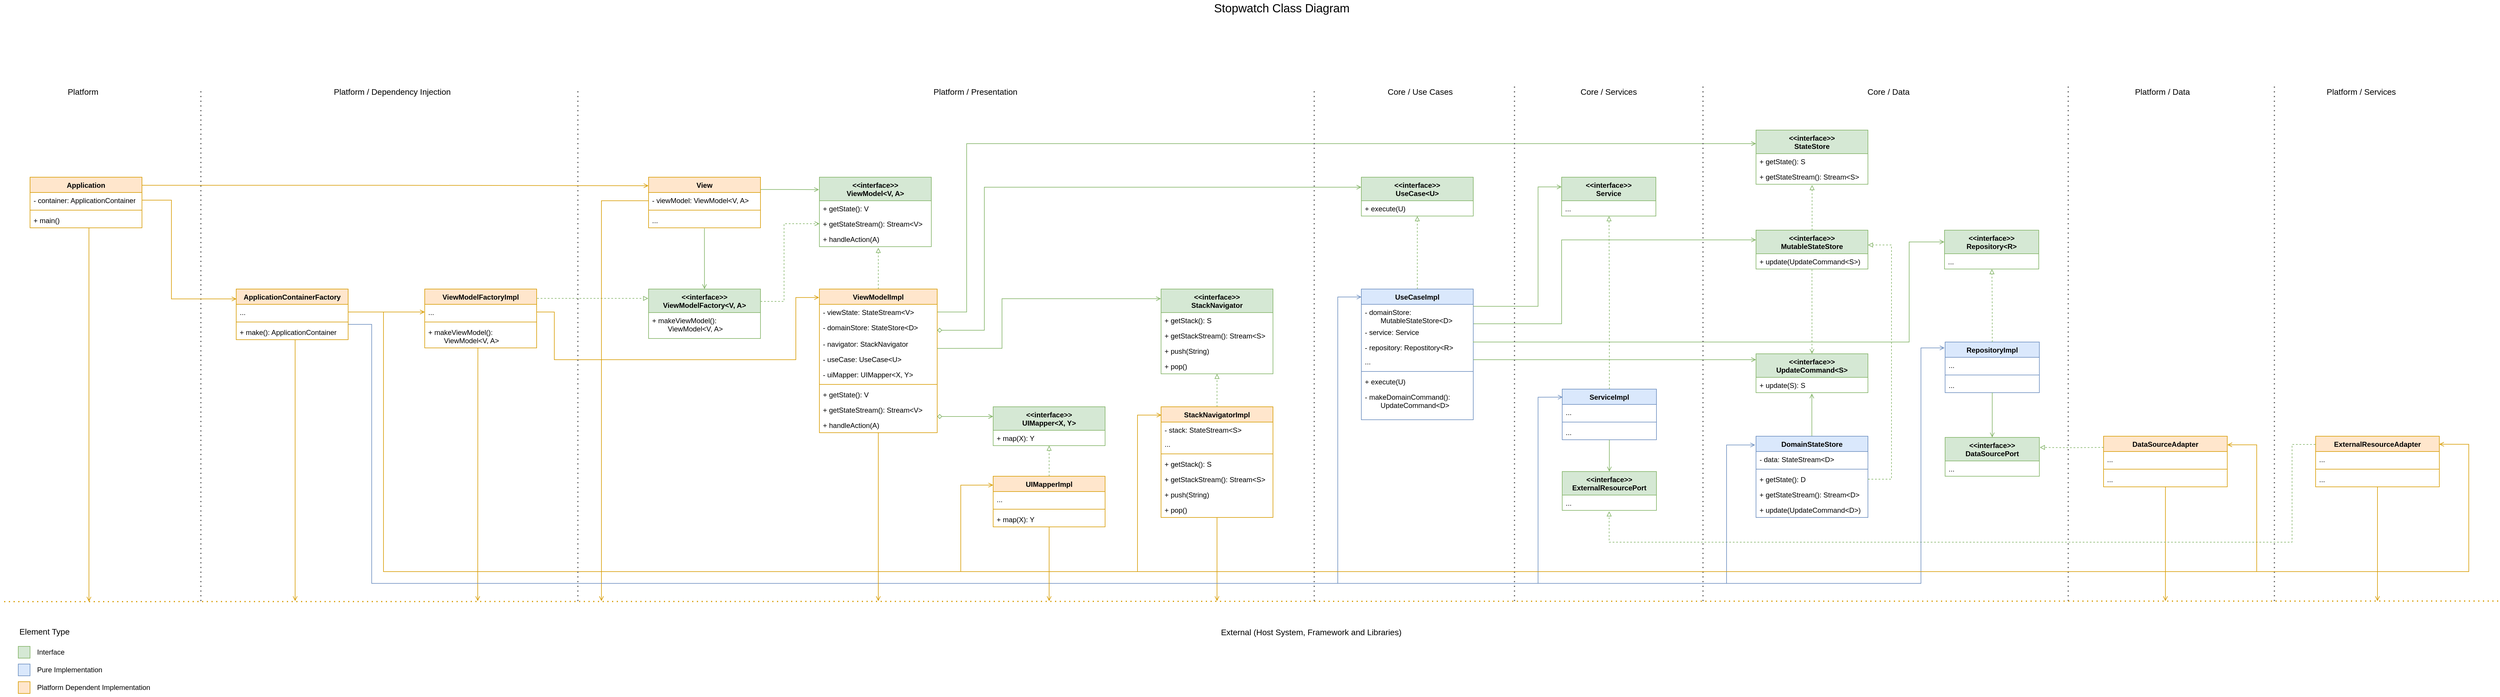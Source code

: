 <mxfile>
    <diagram name="Page-1" id="Z0Z9ZaM-AJmBViPzEow9">
        <mxGraphModel dx="2078" dy="1018" grid="1" gridSize="10" guides="1" tooltips="1" connect="1" arrows="1" fold="1" page="0" pageScale="1" pageWidth="1169" pageHeight="827" math="0" shadow="0">
            <root>
                <mxCell id="0"/>
                <mxCell id="1" parent="0"/>
                <mxCell id="51" style="edgeStyle=orthogonalEdgeStyle;rounded=0;html=1;startArrow=none;startFill=0;endArrow=open;endFill=0;entryX=0.499;entryY=1.058;entryDx=0;entryDy=0;entryPerimeter=0;fillColor=#d5e8d4;strokeColor=#82b366;" parent="1" source="02XY2JCdMLhreh1r9P0p-1" target="02XY2JCdMLhreh1r9P0p-8" edge="1">
                    <mxGeometry relative="1" as="geometry">
                        <mxPoint x="2115" y="630" as="targetPoint"/>
                        <Array as="points">
                            <mxPoint x="2115" y="670"/>
                        </Array>
                    </mxGeometry>
                </mxCell>
                <mxCell id="02XY2JCdMLhreh1r9P0p-1" value="DomainStateStore" style="swimlane;fontStyle=1;align=center;verticalAlign=top;childLayout=stackLayout;horizontal=1;startSize=26;horizontalStack=0;resizeParent=1;resizeParentMax=0;resizeLast=0;collapsible=1;marginBottom=0;whiteSpace=wrap;html=1;fillColor=#dae8fc;strokeColor=#6c8ebf;" parent="1" vertex="1">
                    <mxGeometry x="2020" y="720" width="190" height="138" as="geometry">
                        <mxRectangle x="770" y="210" width="90" height="30" as="alternateBounds"/>
                    </mxGeometry>
                </mxCell>
                <mxCell id="02XY2JCdMLhreh1r9P0p-2" value="- data: StateStream&amp;lt;D&amp;gt;" style="text;strokeColor=none;fillColor=none;align=left;verticalAlign=top;spacingLeft=4;spacingRight=4;overflow=hidden;rotatable=0;points=[[0,0.5],[1,0.5]];portConstraint=eastwest;whiteSpace=wrap;html=1;" parent="02XY2JCdMLhreh1r9P0p-1" vertex="1">
                    <mxGeometry y="26" width="190" height="26" as="geometry"/>
                </mxCell>
                <mxCell id="02XY2JCdMLhreh1r9P0p-3" value="" style="line;strokeWidth=1;fillColor=none;align=left;verticalAlign=middle;spacingTop=-1;spacingLeft=3;spacingRight=3;rotatable=0;labelPosition=right;points=[];portConstraint=eastwest;strokeColor=inherit;" parent="02XY2JCdMLhreh1r9P0p-1" vertex="1">
                    <mxGeometry y="52" width="190" height="8" as="geometry"/>
                </mxCell>
                <mxCell id="lV4OFVbkJ7nxnQ59gAoD-3" value="+ getState(): D" style="text;strokeColor=none;fillColor=none;align=left;verticalAlign=top;spacingLeft=4;spacingRight=4;overflow=hidden;rotatable=0;points=[[0,0.5],[1,0.5]];portConstraint=eastwest;whiteSpace=wrap;html=1;" parent="02XY2JCdMLhreh1r9P0p-1" vertex="1">
                    <mxGeometry y="60" width="190" height="26" as="geometry"/>
                </mxCell>
                <mxCell id="lV4OFVbkJ7nxnQ59gAoD-54" value="+ getStateStream(): Stream&amp;lt;D&amp;gt;" style="text;strokeColor=none;fillColor=none;align=left;verticalAlign=top;spacingLeft=4;spacingRight=4;overflow=hidden;rotatable=0;points=[[0,0.5],[1,0.5]];portConstraint=eastwest;whiteSpace=wrap;html=1;" parent="02XY2JCdMLhreh1r9P0p-1" vertex="1">
                    <mxGeometry y="86" width="190" height="26" as="geometry"/>
                </mxCell>
                <mxCell id="02XY2JCdMLhreh1r9P0p-4" value="+ update(UpdateCommand&amp;lt;D&amp;gt;)" style="text;strokeColor=none;fillColor=none;align=left;verticalAlign=top;spacingLeft=4;spacingRight=4;overflow=hidden;rotatable=0;points=[[0,0.5],[1,0.5]];portConstraint=eastwest;whiteSpace=wrap;html=1;" parent="02XY2JCdMLhreh1r9P0p-1" vertex="1">
                    <mxGeometry y="112" width="190" height="26" as="geometry"/>
                </mxCell>
                <mxCell id="56" style="edgeStyle=orthogonalEdgeStyle;rounded=0;html=1;startArrow=open;startFill=0;endArrow=none;endFill=0;dashed=1;entryX=0.5;entryY=1;entryDx=0;entryDy=0;fillColor=#d5e8d4;strokeColor=#82b366;" parent="1" source="02XY2JCdMLhreh1r9P0p-5" target="lV4OFVbkJ7nxnQ59gAoD-37" edge="1">
                    <mxGeometry relative="1" as="geometry">
                        <mxPoint x="2115" y="460" as="targetPoint"/>
                    </mxGeometry>
                </mxCell>
                <mxCell id="02XY2JCdMLhreh1r9P0p-5" value="&amp;lt;&amp;lt;interface&amp;gt;&amp;gt;&lt;div&gt;UpdateCommand&amp;lt;S&amp;gt;&lt;/div&gt;" style="swimlane;fontStyle=1;align=center;verticalAlign=top;childLayout=stackLayout;horizontal=1;startSize=40;horizontalStack=0;resizeParent=1;resizeParentMax=0;resizeLast=0;collapsible=1;marginBottom=0;whiteSpace=wrap;html=1;fillColor=#d5e8d4;strokeColor=#82b366;" parent="1" vertex="1">
                    <mxGeometry x="2020" y="580" width="190" height="66" as="geometry"/>
                </mxCell>
                <mxCell id="02XY2JCdMLhreh1r9P0p-8" value="+ update(S): S" style="text;strokeColor=none;fillColor=none;align=left;verticalAlign=top;spacingLeft=4;spacingRight=4;overflow=hidden;rotatable=0;points=[[0,0.5],[1,0.5]];portConstraint=eastwest;whiteSpace=wrap;html=1;" parent="02XY2JCdMLhreh1r9P0p-5" vertex="1">
                    <mxGeometry y="40" width="190" height="26" as="geometry"/>
                </mxCell>
                <mxCell id="50" style="edgeStyle=orthogonalEdgeStyle;rounded=0;html=1;entryX=0;entryY=0.25;entryDx=0;entryDy=0;startArrow=none;startFill=0;endArrow=open;endFill=0;exitX=1;exitY=0.5;exitDx=0;exitDy=0;fillColor=#d5e8d4;strokeColor=#82b366;" parent="1" source="02XY2JCdMLhreh1r9P0p-23" target="lV4OFVbkJ7nxnQ59gAoD-45" edge="1">
                    <mxGeometry relative="1" as="geometry">
                        <Array as="points">
                            <mxPoint x="680" y="509"/>
                            <mxPoint x="680" y="223"/>
                        </Array>
                        <mxPoint x="630" y="510" as="sourcePoint"/>
                    </mxGeometry>
                </mxCell>
                <mxCell id="143" style="edgeStyle=none;html=1;startArrow=none;startFill=0;endArrow=block;endFill=0;dashed=1;fillColor=#d5e8d4;strokeColor=#82b366;" parent="1" source="02XY2JCdMLhreh1r9P0p-22" edge="1">
                    <mxGeometry relative="1" as="geometry">
                        <mxPoint x="530" y="400" as="targetPoint"/>
                    </mxGeometry>
                </mxCell>
                <mxCell id="02XY2JCdMLhreh1r9P0p-22" value="ViewModelImpl" style="swimlane;fontStyle=1;align=center;verticalAlign=top;childLayout=stackLayout;horizontal=1;startSize=26;horizontalStack=0;resizeParent=1;resizeParentMax=0;resizeLast=0;collapsible=1;marginBottom=0;whiteSpace=wrap;html=1;fillColor=#ffe6cc;strokeColor=#d79b00;" parent="1" vertex="1">
                    <mxGeometry x="430" y="470" width="200" height="244" as="geometry">
                        <mxRectangle x="450" y="360" width="120" height="30" as="alternateBounds"/>
                    </mxGeometry>
                </mxCell>
                <mxCell id="02XY2JCdMLhreh1r9P0p-23" value="- viewState: StateStream&amp;lt;V&amp;gt;" style="text;strokeColor=none;fillColor=none;align=left;verticalAlign=top;spacingLeft=4;spacingRight=4;overflow=hidden;rotatable=0;points=[[0,0.5],[1,0.5]];portConstraint=eastwest;whiteSpace=wrap;html=1;" parent="02XY2JCdMLhreh1r9P0p-22" vertex="1">
                    <mxGeometry y="26" width="200" height="26" as="geometry"/>
                </mxCell>
                <mxCell id="02XY2JCdMLhreh1r9P0p-50" value="- domainStore: StateStore&amp;lt;D&amp;gt;" style="text;strokeColor=none;fillColor=none;align=left;verticalAlign=top;spacingLeft=4;spacingRight=4;overflow=hidden;rotatable=0;points=[[0,0.5],[1,0.5]];portConstraint=eastwest;whiteSpace=wrap;html=1;" parent="02XY2JCdMLhreh1r9P0p-22" vertex="1">
                    <mxGeometry y="52" width="200" height="28" as="geometry"/>
                </mxCell>
                <mxCell id="AV7eaYbvX1PnVWqEoYlQ-11" value="- navigator: StackNavigator" style="text;strokeColor=none;fillColor=none;align=left;verticalAlign=top;spacingLeft=4;spacingRight=4;overflow=hidden;rotatable=0;points=[[0,0.5],[1,0.5]];portConstraint=eastwest;whiteSpace=wrap;html=1;" parent="02XY2JCdMLhreh1r9P0p-22" vertex="1">
                    <mxGeometry y="80" width="200" height="26" as="geometry"/>
                </mxCell>
                <mxCell id="02XY2JCdMLhreh1r9P0p-49" value="- useCase: UseCase&amp;lt;U&amp;gt;" style="text;strokeColor=none;fillColor=none;align=left;verticalAlign=top;spacingLeft=4;spacingRight=4;overflow=hidden;rotatable=0;points=[[0,0.5],[1,0.5]];portConstraint=eastwest;whiteSpace=wrap;html=1;" parent="02XY2JCdMLhreh1r9P0p-22" vertex="1">
                    <mxGeometry y="106" width="200" height="26" as="geometry"/>
                </mxCell>
                <mxCell id="149" value="- uiMapper: UIMapper&amp;lt;X, Y&amp;gt;" style="text;strokeColor=none;fillColor=none;align=left;verticalAlign=top;spacingLeft=4;spacingRight=4;overflow=hidden;rotatable=0;points=[[0,0.5],[1,0.5]];portConstraint=eastwest;whiteSpace=wrap;html=1;" parent="02XY2JCdMLhreh1r9P0p-22" vertex="1">
                    <mxGeometry y="132" width="200" height="26" as="geometry"/>
                </mxCell>
                <mxCell id="02XY2JCdMLhreh1r9P0p-24" value="" style="line;strokeWidth=1;fillColor=none;align=left;verticalAlign=middle;spacingTop=-1;spacingLeft=3;spacingRight=3;rotatable=0;labelPosition=right;points=[];portConstraint=eastwest;strokeColor=inherit;" parent="02XY2JCdMLhreh1r9P0p-22" vertex="1">
                    <mxGeometry y="158" width="200" height="8" as="geometry"/>
                </mxCell>
                <mxCell id="10" value="+ getState(): V" style="text;strokeColor=none;fillColor=none;align=left;verticalAlign=top;spacingLeft=4;spacingRight=4;overflow=hidden;rotatable=0;points=[[0,0.5],[1,0.5]];portConstraint=eastwest;whiteSpace=wrap;html=1;" parent="02XY2JCdMLhreh1r9P0p-22" vertex="1">
                    <mxGeometry y="166" width="200" height="26" as="geometry"/>
                </mxCell>
                <mxCell id="lV4OFVbkJ7nxnQ59gAoD-56" value="+ getStateStream(): Stream&amp;lt;V&amp;gt;" style="text;strokeColor=none;fillColor=none;align=left;verticalAlign=top;spacingLeft=4;spacingRight=4;overflow=hidden;rotatable=0;points=[[0,0.5],[1,0.5]];portConstraint=eastwest;whiteSpace=wrap;html=1;" parent="02XY2JCdMLhreh1r9P0p-22" vertex="1">
                    <mxGeometry y="192" width="200" height="26" as="geometry"/>
                </mxCell>
                <mxCell id="9" value="+ handleAction(A)" style="text;strokeColor=none;fillColor=none;align=left;verticalAlign=top;spacingLeft=4;spacingRight=4;overflow=hidden;rotatable=0;points=[[0,0.5],[1,0.5]];portConstraint=eastwest;whiteSpace=wrap;html=1;" parent="02XY2JCdMLhreh1r9P0p-22" vertex="1">
                    <mxGeometry y="218" width="200" height="26" as="geometry"/>
                </mxCell>
                <mxCell id="49" style="edgeStyle=orthogonalEdgeStyle;rounded=0;html=1;entryX=0.501;entryY=1.005;entryDx=0;entryDy=0;startArrow=none;startFill=0;endArrow=block;endFill=0;dashed=1;exitX=0.5;exitY=0;exitDx=0;exitDy=0;entryPerimeter=0;fillColor=#d5e8d4;strokeColor=#82b366;" parent="1" source="02XY2JCdMLhreh1r9P0p-26" target="lV4OFVbkJ7nxnQ59gAoD-34" edge="1">
                    <mxGeometry relative="1" as="geometry">
                        <Array as="points">
                            <mxPoint x="1445" y="346"/>
                        </Array>
                    </mxGeometry>
                </mxCell>
                <mxCell id="67" style="edgeStyle=orthogonalEdgeStyle;rounded=0;html=1;exitX=0.998;exitY=0.971;exitDx=0;exitDy=0;entryX=0;entryY=0.25;entryDx=0;entryDy=0;startArrow=none;startFill=0;endArrow=open;endFill=0;exitPerimeter=0;fillColor=#d5e8d4;strokeColor=#82b366;" parent="1" source="lV4OFVbkJ7nxnQ59gAoD-2" target="lV4OFVbkJ7nxnQ59gAoD-37" edge="1">
                    <mxGeometry relative="1" as="geometry">
                        <Array as="points">
                            <mxPoint x="1690" y="529"/>
                            <mxPoint x="1690" y="387"/>
                        </Array>
                    </mxGeometry>
                </mxCell>
                <mxCell id="02XY2JCdMLhreh1r9P0p-26" value="UseCaseImpl" style="swimlane;fontStyle=1;align=center;verticalAlign=top;childLayout=stackLayout;horizontal=1;startSize=26;horizontalStack=0;resizeParent=1;resizeParentMax=0;resizeLast=0;collapsible=1;marginBottom=0;whiteSpace=wrap;html=1;fillColor=#dae8fc;strokeColor=#6c8ebf;" parent="1" vertex="1">
                    <mxGeometry x="1350" y="470" width="190" height="222" as="geometry">
                        <mxRectangle x="770" y="360" width="110" height="30" as="alternateBounds"/>
                    </mxGeometry>
                </mxCell>
                <mxCell id="lV4OFVbkJ7nxnQ59gAoD-2" value="- domainStore: &lt;span style=&quot;white-space: pre;&quot;&gt;&#x9;&lt;/span&gt;MutableStateStore&amp;lt;D&amp;gt;" style="text;strokeColor=none;fillColor=none;align=left;verticalAlign=top;spacingLeft=4;spacingRight=4;overflow=hidden;rotatable=0;points=[[0,0.5],[1,0.5]];portConstraint=eastwest;whiteSpace=wrap;html=1;" parent="02XY2JCdMLhreh1r9P0p-26" vertex="1">
                    <mxGeometry y="26" width="190" height="34" as="geometry"/>
                </mxCell>
                <mxCell id="02XY2JCdMLhreh1r9P0p-27" value="- service: Service" style="text;strokeColor=none;fillColor=none;align=left;verticalAlign=top;spacingLeft=4;spacingRight=4;overflow=hidden;rotatable=0;points=[[0,0.5],[1,0.5]];portConstraint=eastwest;whiteSpace=wrap;html=1;" parent="02XY2JCdMLhreh1r9P0p-26" vertex="1">
                    <mxGeometry y="60" width="190" height="26" as="geometry"/>
                </mxCell>
                <mxCell id="145" value="- repository: Repostitory&amp;lt;R&amp;gt;" style="text;strokeColor=none;fillColor=none;align=left;verticalAlign=top;spacingLeft=4;spacingRight=4;overflow=hidden;rotatable=0;points=[[0,0.5],[1,0.5]];portConstraint=eastwest;whiteSpace=wrap;html=1;" parent="02XY2JCdMLhreh1r9P0p-26" vertex="1">
                    <mxGeometry y="86" width="190" height="24" as="geometry"/>
                </mxCell>
                <mxCell id="02XY2JCdMLhreh1r9P0p-51" value="..." style="text;strokeColor=none;fillColor=none;align=left;verticalAlign=top;spacingLeft=4;spacingRight=4;overflow=hidden;rotatable=0;points=[[0,0.5],[1,0.5]];portConstraint=eastwest;whiteSpace=wrap;html=1;" parent="02XY2JCdMLhreh1r9P0p-26" vertex="1">
                    <mxGeometry y="110" width="190" height="26" as="geometry"/>
                </mxCell>
                <mxCell id="02XY2JCdMLhreh1r9P0p-28" value="" style="line;strokeWidth=1;fillColor=none;align=left;verticalAlign=middle;spacingTop=-1;spacingLeft=3;spacingRight=3;rotatable=0;labelPosition=right;points=[];portConstraint=eastwest;strokeColor=inherit;" parent="02XY2JCdMLhreh1r9P0p-26" vertex="1">
                    <mxGeometry y="136" width="190" height="8" as="geometry"/>
                </mxCell>
                <mxCell id="02XY2JCdMLhreh1r9P0p-30" value="+ execute(U)" style="text;strokeColor=none;fillColor=none;align=left;verticalAlign=top;spacingLeft=4;spacingRight=4;overflow=hidden;rotatable=0;points=[[0,0.5],[1,0.5]];portConstraint=eastwest;whiteSpace=wrap;html=1;" parent="02XY2JCdMLhreh1r9P0p-26" vertex="1">
                    <mxGeometry y="144" width="190" height="26" as="geometry"/>
                </mxCell>
                <mxCell id="lV4OFVbkJ7nxnQ59gAoD-32" value="- makeDomainCommand():&lt;br&gt;&amp;nbsp;&amp;nbsp;&lt;span style=&quot;white-space: pre;&quot;&gt;&#x9;&lt;/span&gt;UpdateCommand&amp;lt;D&amp;gt;" style="text;strokeColor=none;fillColor=none;align=left;verticalAlign=top;spacingLeft=4;spacingRight=4;overflow=hidden;rotatable=0;points=[[0,0.5],[1,0.5]];portConstraint=eastwest;whiteSpace=wrap;html=1;" parent="02XY2JCdMLhreh1r9P0p-26" vertex="1">
                    <mxGeometry y="170" width="190" height="52" as="geometry"/>
                </mxCell>
                <mxCell id="02XY2JCdMLhreh1r9P0p-44" value="View" style="swimlane;fontStyle=1;align=center;verticalAlign=top;childLayout=stackLayout;horizontal=1;startSize=26;horizontalStack=0;resizeParent=1;resizeParentMax=0;resizeLast=0;collapsible=1;marginBottom=0;whiteSpace=wrap;html=1;fillColor=#ffe6cc;strokeColor=#d79b00;" parent="1" vertex="1">
                    <mxGeometry x="140" y="280" width="190" height="86" as="geometry">
                        <mxRectangle x="140" y="360" width="90" height="30" as="alternateBounds"/>
                    </mxGeometry>
                </mxCell>
                <mxCell id="02XY2JCdMLhreh1r9P0p-45" value="- viewModel: ViewModel&amp;lt;V, A&amp;gt;" style="text;strokeColor=none;fillColor=none;align=left;verticalAlign=top;spacingLeft=4;spacingRight=4;overflow=hidden;rotatable=0;points=[[0,0.5],[1,0.5]];portConstraint=eastwest;whiteSpace=wrap;html=1;" parent="02XY2JCdMLhreh1r9P0p-44" vertex="1">
                    <mxGeometry y="26" width="190" height="26" as="geometry"/>
                </mxCell>
                <mxCell id="02XY2JCdMLhreh1r9P0p-46" value="" style="line;strokeWidth=1;fillColor=none;align=left;verticalAlign=middle;spacingTop=-1;spacingLeft=3;spacingRight=3;rotatable=0;labelPosition=right;points=[];portConstraint=eastwest;strokeColor=inherit;" parent="02XY2JCdMLhreh1r9P0p-44" vertex="1">
                    <mxGeometry y="52" width="190" height="8" as="geometry"/>
                </mxCell>
                <mxCell id="02XY2JCdMLhreh1r9P0p-47" value="..." style="text;strokeColor=none;fillColor=none;align=left;verticalAlign=top;spacingLeft=4;spacingRight=4;overflow=hidden;rotatable=0;points=[[0,0.5],[1,0.5]];portConstraint=eastwest;whiteSpace=wrap;html=1;" parent="02XY2JCdMLhreh1r9P0p-44" vertex="1">
                    <mxGeometry y="60" width="190" height="26" as="geometry"/>
                </mxCell>
                <mxCell id="02XY2JCdMLhreh1r9P0p-48" style="edgeStyle=orthogonalEdgeStyle;rounded=0;orthogonalLoop=1;jettySize=auto;html=1;entryX=-0.004;entryY=0.179;entryDx=0;entryDy=0;endArrow=open;endFill=0;startArrow=none;startFill=0;entryPerimeter=0;exitX=1.002;exitY=0.243;exitDx=0;exitDy=0;exitPerimeter=0;fillColor=#d5e8d4;strokeColor=#82b366;" parent="1" source="02XY2JCdMLhreh1r9P0p-44" target="2" edge="1">
                    <mxGeometry relative="1" as="geometry"/>
                </mxCell>
                <mxCell id="lV4OFVbkJ7nxnQ59gAoD-4" value="" style="endArrow=none;dashed=1;html=1;dashPattern=1 3;strokeWidth=2;rounded=0;fillColor=#f5f5f5;strokeColor=#666666;" parent="1" edge="1">
                    <mxGeometry width="50" height="50" relative="1" as="geometry">
                        <mxPoint x="1270" y="1000" as="sourcePoint"/>
                        <mxPoint x="1270" y="130" as="targetPoint"/>
                    </mxGeometry>
                </mxCell>
                <mxCell id="lV4OFVbkJ7nxnQ59gAoD-5" value="Platform / Presentation" style="text;html=1;align=center;verticalAlign=middle;whiteSpace=wrap;rounded=0;fontSize=14;" parent="1" vertex="1">
                    <mxGeometry x="620" y="110" width="150" height="50" as="geometry"/>
                </mxCell>
                <mxCell id="lV4OFVbkJ7nxnQ59gAoD-6" value="Core / Use Cases" style="text;html=1;align=center;verticalAlign=middle;whiteSpace=wrap;rounded=0;fontSize=14;" parent="1" vertex="1">
                    <mxGeometry x="1380" y="110" width="140" height="50" as="geometry"/>
                </mxCell>
                <mxCell id="lV4OFVbkJ7nxnQ59gAoD-7" value="" style="endArrow=none;dashed=1;html=1;dashPattern=1 3;strokeWidth=2;rounded=0;fillColor=#f5f5f5;strokeColor=#666666;" parent="1" edge="1">
                    <mxGeometry width="50" height="50" relative="1" as="geometry">
                        <mxPoint x="2550" y="1000" as="sourcePoint"/>
                        <mxPoint x="2550" y="120" as="targetPoint"/>
                    </mxGeometry>
                </mxCell>
                <mxCell id="lV4OFVbkJ7nxnQ59gAoD-13" value="Platform / Data" style="text;html=1;align=center;verticalAlign=middle;whiteSpace=wrap;rounded=0;fontSize=14;" parent="1" vertex="1">
                    <mxGeometry x="2660" y="110" width="100" height="50" as="geometry"/>
                </mxCell>
                <mxCell id="lV4OFVbkJ7nxnQ59gAoD-20" value="ExternalResourceAdapter" style="swimlane;fontStyle=1;align=center;verticalAlign=top;childLayout=stackLayout;horizontal=1;startSize=26;horizontalStack=0;resizeParent=1;resizeParentMax=0;resizeLast=0;collapsible=1;marginBottom=0;whiteSpace=wrap;html=1;fillColor=#ffe6cc;strokeColor=#d79b00;" parent="1" vertex="1">
                    <mxGeometry x="2970" y="720" width="210" height="86" as="geometry"/>
                </mxCell>
                <mxCell id="lV4OFVbkJ7nxnQ59gAoD-21" value="..." style="text;strokeColor=none;fillColor=none;align=left;verticalAlign=top;spacingLeft=4;spacingRight=4;overflow=hidden;rotatable=0;points=[[0,0.5],[1,0.5]];portConstraint=eastwest;whiteSpace=wrap;html=1;" parent="lV4OFVbkJ7nxnQ59gAoD-20" vertex="1">
                    <mxGeometry y="26" width="210" height="26" as="geometry"/>
                </mxCell>
                <mxCell id="lV4OFVbkJ7nxnQ59gAoD-22" value="" style="line;strokeWidth=1;fillColor=none;align=left;verticalAlign=middle;spacingTop=-1;spacingLeft=3;spacingRight=3;rotatable=0;labelPosition=right;points=[];portConstraint=eastwest;strokeColor=inherit;" parent="lV4OFVbkJ7nxnQ59gAoD-20" vertex="1">
                    <mxGeometry y="52" width="210" height="8" as="geometry"/>
                </mxCell>
                <mxCell id="lV4OFVbkJ7nxnQ59gAoD-23" value="..." style="text;strokeColor=none;fillColor=none;align=left;verticalAlign=top;spacingLeft=4;spacingRight=4;overflow=hidden;rotatable=0;points=[[0,0.5],[1,0.5]];portConstraint=eastwest;whiteSpace=wrap;html=1;" parent="lV4OFVbkJ7nxnQ59gAoD-20" vertex="1">
                    <mxGeometry y="60" width="210" height="26" as="geometry"/>
                </mxCell>
                <mxCell id="lV4OFVbkJ7nxnQ59gAoD-33" value="&amp;lt;&amp;lt;interface&amp;gt;&amp;gt;&lt;div&gt;UseCase&amp;lt;U&amp;gt;&lt;/div&gt;" style="swimlane;fontStyle=1;align=center;verticalAlign=top;childLayout=stackLayout;horizontal=1;startSize=40;horizontalStack=0;resizeParent=1;resizeParentMax=0;resizeLast=0;collapsible=1;marginBottom=0;whiteSpace=wrap;html=1;fillColor=#d5e8d4;strokeColor=#82b366;" parent="1" vertex="1">
                    <mxGeometry x="1350" y="280" width="190" height="66" as="geometry"/>
                </mxCell>
                <mxCell id="lV4OFVbkJ7nxnQ59gAoD-34" value="+ execute(U)" style="text;strokeColor=none;fillColor=none;align=left;verticalAlign=top;spacingLeft=4;spacingRight=4;overflow=hidden;rotatable=0;points=[[0,0.5],[1,0.5]];portConstraint=eastwest;whiteSpace=wrap;html=1;" parent="lV4OFVbkJ7nxnQ59gAoD-33" vertex="1">
                    <mxGeometry y="40" width="190" height="26" as="geometry"/>
                </mxCell>
                <mxCell id="59" style="edgeStyle=orthogonalEdgeStyle;rounded=0;html=1;startArrow=none;startFill=0;endArrow=block;endFill=0;entryX=0.501;entryY=1.05;entryDx=0;entryDy=0;entryPerimeter=0;dashed=1;fillColor=#d5e8d4;strokeColor=#82b366;" parent="1" source="lV4OFVbkJ7nxnQ59gAoD-37" target="lV4OFVbkJ7nxnQ59gAoD-47" edge="1">
                    <mxGeometry relative="1" as="geometry">
                        <mxPoint x="2120" y="300" as="targetPoint"/>
                        <Array as="points">
                            <mxPoint x="2115" y="293"/>
                        </Array>
                    </mxGeometry>
                </mxCell>
                <mxCell id="lV4OFVbkJ7nxnQ59gAoD-37" value="&amp;lt;&amp;lt;interface&amp;gt;&amp;gt;&lt;div&gt;MutableStateStore&lt;/div&gt;" style="swimlane;fontStyle=1;align=center;verticalAlign=top;childLayout=stackLayout;horizontal=1;startSize=40;horizontalStack=0;resizeParent=1;resizeParentMax=0;resizeLast=0;collapsible=1;marginBottom=0;whiteSpace=wrap;html=1;fillColor=#d5e8d4;strokeColor=#82b366;" parent="1" vertex="1">
                    <mxGeometry x="2020" y="370" width="190" height="66" as="geometry"/>
                </mxCell>
                <mxCell id="lV4OFVbkJ7nxnQ59gAoD-40" value="+ update(UpdateCommand&amp;lt;S&amp;gt;)" style="text;strokeColor=none;fillColor=none;align=left;verticalAlign=top;spacingLeft=4;spacingRight=4;overflow=hidden;rotatable=0;points=[[0,0.5],[1,0.5]];portConstraint=eastwest;whiteSpace=wrap;html=1;" parent="lV4OFVbkJ7nxnQ59gAoD-37" vertex="1">
                    <mxGeometry y="40" width="190" height="26" as="geometry"/>
                </mxCell>
                <mxCell id="lV4OFVbkJ7nxnQ59gAoD-45" value="&amp;lt;&amp;lt;interface&amp;gt;&amp;gt;&lt;div&gt;StateStore&lt;/div&gt;" style="swimlane;fontStyle=1;align=center;verticalAlign=top;childLayout=stackLayout;horizontal=1;startSize=40;horizontalStack=0;resizeParent=1;resizeParentMax=0;resizeLast=0;collapsible=1;marginBottom=0;whiteSpace=wrap;html=1;fillColor=#d5e8d4;strokeColor=#82b366;" parent="1" vertex="1">
                    <mxGeometry x="2020" y="200" width="190" height="92" as="geometry"/>
                </mxCell>
                <mxCell id="lV4OFVbkJ7nxnQ59gAoD-46" value="+ getState(): S" style="text;strokeColor=none;fillColor=none;align=left;verticalAlign=top;spacingLeft=4;spacingRight=4;overflow=hidden;rotatable=0;points=[[0,0.5],[1,0.5]];portConstraint=eastwest;whiteSpace=wrap;html=1;" parent="lV4OFVbkJ7nxnQ59gAoD-45" vertex="1">
                    <mxGeometry y="40" width="190" height="26" as="geometry"/>
                </mxCell>
                <mxCell id="lV4OFVbkJ7nxnQ59gAoD-47" value="+ getStateStream(): Stream&amp;lt;S&amp;gt;" style="text;strokeColor=none;fillColor=none;align=left;verticalAlign=top;spacingLeft=4;spacingRight=4;overflow=hidden;rotatable=0;points=[[0,0.5],[1,0.5]];portConstraint=eastwest;whiteSpace=wrap;html=1;" parent="lV4OFVbkJ7nxnQ59gAoD-45" vertex="1">
                    <mxGeometry y="66" width="190" height="26" as="geometry"/>
                </mxCell>
                <mxCell id="AV7eaYbvX1PnVWqEoYlQ-1" value="&amp;lt;&amp;lt;interface&amp;gt;&amp;gt;&lt;div&gt;StackNavigator&lt;/div&gt;" style="swimlane;fontStyle=1;align=center;verticalAlign=top;childLayout=stackLayout;horizontal=1;startSize=40;horizontalStack=0;resizeParent=1;resizeParentMax=0;resizeLast=0;collapsible=1;marginBottom=0;whiteSpace=wrap;html=1;fillColor=#d5e8d4;strokeColor=#82b366;" parent="1" vertex="1">
                    <mxGeometry x="1010" y="470" width="190" height="144" as="geometry">
                        <mxRectangle x="450" y="360" width="120" height="30" as="alternateBounds"/>
                    </mxGeometry>
                </mxCell>
                <mxCell id="132" value="+ getStack(): S" style="text;strokeColor=none;fillColor=none;align=left;verticalAlign=top;spacingLeft=4;spacingRight=4;overflow=hidden;rotatable=0;points=[[0,0.5],[1,0.5]];portConstraint=eastwest;whiteSpace=wrap;html=1;" parent="AV7eaYbvX1PnVWqEoYlQ-1" vertex="1">
                    <mxGeometry y="40" width="190" height="26" as="geometry"/>
                </mxCell>
                <mxCell id="135" value="+ getStackStream(): Stream&amp;lt;S&amp;gt;" style="text;strokeColor=none;fillColor=none;align=left;verticalAlign=top;spacingLeft=4;spacingRight=4;overflow=hidden;rotatable=0;points=[[0,0.5],[1,0.5]];portConstraint=eastwest;whiteSpace=wrap;html=1;" parent="AV7eaYbvX1PnVWqEoYlQ-1" vertex="1">
                    <mxGeometry y="66" width="190" height="26" as="geometry"/>
                </mxCell>
                <mxCell id="AV7eaYbvX1PnVWqEoYlQ-8" value="+ push(String)" style="text;strokeColor=none;fillColor=none;align=left;verticalAlign=top;spacingLeft=4;spacingRight=4;overflow=hidden;rotatable=0;points=[[0,0.5],[1,0.5]];portConstraint=eastwest;whiteSpace=wrap;html=1;" parent="AV7eaYbvX1PnVWqEoYlQ-1" vertex="1">
                    <mxGeometry y="92" width="190" height="26" as="geometry"/>
                </mxCell>
                <mxCell id="AV7eaYbvX1PnVWqEoYlQ-9" value="+ pop()" style="text;strokeColor=none;fillColor=none;align=left;verticalAlign=top;spacingLeft=4;spacingRight=4;overflow=hidden;rotatable=0;points=[[0,0.5],[1,0.5]];portConstraint=eastwest;whiteSpace=wrap;html=1;" parent="AV7eaYbvX1PnVWqEoYlQ-1" vertex="1">
                    <mxGeometry y="118" width="190" height="26" as="geometry"/>
                </mxCell>
                <mxCell id="2" value="&amp;lt;&amp;lt;interface&amp;gt;&amp;gt;&lt;div&gt;ViewModel&amp;lt;V, A&amp;gt;&lt;/div&gt;" style="swimlane;fontStyle=1;align=center;verticalAlign=top;childLayout=stackLayout;horizontal=1;startSize=40;horizontalStack=0;resizeParent=1;resizeParentMax=0;resizeLast=0;collapsible=1;marginBottom=0;whiteSpace=wrap;html=1;fillColor=#d5e8d4;strokeColor=#82b366;" parent="1" vertex="1">
                    <mxGeometry x="430" y="280" width="190" height="118" as="geometry">
                        <mxRectangle x="450" y="360" width="120" height="30" as="alternateBounds"/>
                    </mxGeometry>
                </mxCell>
                <mxCell id="3" value="+ getState(): V" style="text;strokeColor=none;fillColor=none;align=left;verticalAlign=top;spacingLeft=4;spacingRight=4;overflow=hidden;rotatable=0;points=[[0,0.5],[1,0.5]];portConstraint=eastwest;whiteSpace=wrap;html=1;" parent="2" vertex="1">
                    <mxGeometry y="40" width="190" height="26" as="geometry"/>
                </mxCell>
                <mxCell id="4" value="+ getStateStream(): Stream&amp;lt;V&amp;gt;" style="text;strokeColor=none;fillColor=none;align=left;verticalAlign=top;spacingLeft=4;spacingRight=4;overflow=hidden;rotatable=0;points=[[0,0.5],[1,0.5]];portConstraint=eastwest;whiteSpace=wrap;html=1;" parent="2" vertex="1">
                    <mxGeometry y="66" width="190" height="26" as="geometry"/>
                </mxCell>
                <mxCell id="5" value="+ handleAction(A)" style="text;strokeColor=none;fillColor=none;align=left;verticalAlign=top;spacingLeft=4;spacingRight=4;overflow=hidden;rotatable=0;points=[[0,0.5],[1,0.5]];portConstraint=eastwest;whiteSpace=wrap;html=1;" parent="2" vertex="1">
                    <mxGeometry y="92" width="190" height="26" as="geometry"/>
                </mxCell>
                <mxCell id="16" value="" style="edgeStyle=none;html=1;endArrow=block;endFill=0;dashed=1;fillColor=#d5e8d4;strokeColor=#82b366;" parent="1" source="12" target="AV7eaYbvX1PnVWqEoYlQ-9" edge="1">
                    <mxGeometry relative="1" as="geometry"/>
                </mxCell>
                <mxCell id="12" value="StackNavigatorImpl" style="swimlane;fontStyle=1;align=center;verticalAlign=top;childLayout=stackLayout;horizontal=1;startSize=26;horizontalStack=0;resizeParent=1;resizeParentMax=0;resizeLast=0;collapsible=1;marginBottom=0;whiteSpace=wrap;html=1;fillColor=#ffe6cc;strokeColor=#d79b00;" parent="1" vertex="1">
                    <mxGeometry x="1010" y="670" width="190" height="188" as="geometry">
                        <mxRectangle x="140" y="360" width="90" height="30" as="alternateBounds"/>
                    </mxGeometry>
                </mxCell>
                <mxCell id="46" value="- stack: StateStream&amp;lt;S&amp;gt;" style="text;strokeColor=none;fillColor=none;align=left;verticalAlign=top;spacingLeft=4;spacingRight=4;overflow=hidden;rotatable=0;points=[[0,0.5],[1,0.5]];portConstraint=eastwest;whiteSpace=wrap;html=1;" parent="12" vertex="1">
                    <mxGeometry y="26" width="190" height="24" as="geometry"/>
                </mxCell>
                <mxCell id="13" value="..." style="text;strokeColor=none;fillColor=none;align=left;verticalAlign=top;spacingLeft=4;spacingRight=4;overflow=hidden;rotatable=0;points=[[0,0.5],[1,0.5]];portConstraint=eastwest;whiteSpace=wrap;html=1;" parent="12" vertex="1">
                    <mxGeometry y="50" width="190" height="26" as="geometry"/>
                </mxCell>
                <mxCell id="14" value="" style="line;strokeWidth=1;fillColor=none;align=left;verticalAlign=middle;spacingTop=-1;spacingLeft=3;spacingRight=3;rotatable=0;labelPosition=right;points=[];portConstraint=eastwest;strokeColor=inherit;" parent="12" vertex="1">
                    <mxGeometry y="76" width="190" height="8" as="geometry"/>
                </mxCell>
                <mxCell id="133" value="+ getStack(): S" style="text;strokeColor=none;fillColor=none;align=left;verticalAlign=top;spacingLeft=4;spacingRight=4;overflow=hidden;rotatable=0;points=[[0,0.5],[1,0.5]];portConstraint=eastwest;whiteSpace=wrap;html=1;" parent="12" vertex="1">
                    <mxGeometry y="84" width="190" height="26" as="geometry"/>
                </mxCell>
                <mxCell id="134" value="+ getStackStream(): Stream&amp;lt;S&amp;gt;" style="text;strokeColor=none;fillColor=none;align=left;verticalAlign=top;spacingLeft=4;spacingRight=4;overflow=hidden;rotatable=0;points=[[0,0.5],[1,0.5]];portConstraint=eastwest;whiteSpace=wrap;html=1;" parent="12" vertex="1">
                    <mxGeometry y="110" width="190" height="26" as="geometry"/>
                </mxCell>
                <mxCell id="18" value="+ push(String)" style="text;strokeColor=none;fillColor=none;align=left;verticalAlign=top;spacingLeft=4;spacingRight=4;overflow=hidden;rotatable=0;points=[[0,0.5],[1,0.5]];portConstraint=eastwest;whiteSpace=wrap;html=1;" parent="12" vertex="1">
                    <mxGeometry y="136" width="190" height="26" as="geometry"/>
                </mxCell>
                <mxCell id="17" value="+ pop()" style="text;strokeColor=none;fillColor=none;align=left;verticalAlign=top;spacingLeft=4;spacingRight=4;overflow=hidden;rotatable=0;points=[[0,0.5],[1,0.5]];portConstraint=eastwest;whiteSpace=wrap;html=1;" parent="12" vertex="1">
                    <mxGeometry y="162" width="190" height="26" as="geometry"/>
                </mxCell>
                <mxCell id="28" style="edgeStyle=none;html=1;entryX=0.499;entryY=1.035;entryDx=0;entryDy=0;entryPerimeter=0;endArrow=none;endFill=0;startArrow=open;startFill=0;fillColor=#d5e8d4;strokeColor=#82b366;" parent="1" source="23" target="02XY2JCdMLhreh1r9P0p-47" edge="1">
                    <mxGeometry relative="1" as="geometry"/>
                </mxCell>
                <mxCell id="146" style="edgeStyle=orthogonalEdgeStyle;html=1;entryX=0;entryY=0.5;entryDx=0;entryDy=0;exitX=1;exitY=0.25;exitDx=0;exitDy=0;rounded=0;dashed=1;endArrow=open;endFill=0;fillColor=#d5e8d4;strokeColor=#82b366;" parent="1" source="23" target="4" edge="1">
                    <mxGeometry relative="1" as="geometry">
                        <Array as="points">
                            <mxPoint x="370" y="491"/>
                            <mxPoint x="370" y="359"/>
                        </Array>
                    </mxGeometry>
                </mxCell>
                <mxCell id="23" value="&amp;lt;&amp;lt;interface&amp;gt;&amp;gt;&lt;div&gt;ViewModelFactory&amp;lt;V, A&amp;gt;&lt;/div&gt;" style="swimlane;fontStyle=1;align=center;verticalAlign=top;childLayout=stackLayout;horizontal=1;startSize=40;horizontalStack=0;resizeParent=1;resizeParentMax=0;resizeLast=0;collapsible=1;marginBottom=0;whiteSpace=wrap;html=1;fillColor=#d5e8d4;strokeColor=#82b366;" parent="1" vertex="1">
                    <mxGeometry x="140" y="470" width="190" height="84" as="geometry">
                        <mxRectangle x="450" y="360" width="120" height="30" as="alternateBounds"/>
                    </mxGeometry>
                </mxCell>
                <mxCell id="25" value="+ makeViewModel():&lt;br&gt;&lt;span style=&quot;white-space: pre;&quot;&gt;&#x9;&lt;/span&gt;ViewModel&amp;lt;V, A&amp;gt;" style="text;strokeColor=none;fillColor=none;align=left;verticalAlign=top;spacingLeft=4;spacingRight=4;overflow=hidden;rotatable=0;points=[[0,0.5],[1,0.5]];portConstraint=eastwest;whiteSpace=wrap;html=1;" parent="23" vertex="1">
                    <mxGeometry y="40" width="190" height="44" as="geometry"/>
                </mxCell>
                <mxCell id="36" style="edgeStyle=orthogonalEdgeStyle;html=1;entryX=-0.003;entryY=0.189;entryDx=0;entryDy=0;startArrow=none;startFill=0;endArrow=block;endFill=0;dashed=1;rounded=0;exitX=1.004;exitY=0.159;exitDx=0;exitDy=0;exitPerimeter=0;entryPerimeter=0;fillColor=#d5e8d4;strokeColor=#82b366;" parent="1" source="29" target="23" edge="1">
                    <mxGeometry relative="1" as="geometry">
                        <Array as="points"/>
                    </mxGeometry>
                </mxCell>
                <mxCell id="29" value="ViewModelFactoryImpl" style="swimlane;fontStyle=1;align=center;verticalAlign=top;childLayout=stackLayout;horizontal=1;startSize=26;horizontalStack=0;resizeParent=1;resizeParentMax=0;resizeLast=0;collapsible=1;marginBottom=0;whiteSpace=wrap;html=1;fillColor=#ffe6cc;strokeColor=#d79b00;" parent="1" vertex="1">
                    <mxGeometry x="-240" y="470" width="190" height="100" as="geometry">
                        <mxRectangle x="140" y="360" width="90" height="30" as="alternateBounds"/>
                    </mxGeometry>
                </mxCell>
                <mxCell id="30" value="..." style="text;strokeColor=none;fillColor=none;align=left;verticalAlign=top;spacingLeft=4;spacingRight=4;overflow=hidden;rotatable=0;points=[[0,0.5],[1,0.5]];portConstraint=eastwest;whiteSpace=wrap;html=1;" parent="29" vertex="1">
                    <mxGeometry y="26" width="190" height="26" as="geometry"/>
                </mxCell>
                <mxCell id="31" value="" style="line;strokeWidth=1;fillColor=none;align=left;verticalAlign=middle;spacingTop=-1;spacingLeft=3;spacingRight=3;rotatable=0;labelPosition=right;points=[];portConstraint=eastwest;strokeColor=inherit;" parent="29" vertex="1">
                    <mxGeometry y="52" width="190" height="8" as="geometry"/>
                </mxCell>
                <mxCell id="35" value="+ makeViewModel():&lt;br&gt;&lt;span style=&quot;white-space: pre;&quot;&gt;&#x9;&lt;/span&gt;ViewModel&amp;lt;V, A&amp;gt;" style="text;strokeColor=none;fillColor=none;align=left;verticalAlign=top;spacingLeft=4;spacingRight=4;overflow=hidden;rotatable=0;points=[[0,0.5],[1,0.5]];portConstraint=eastwest;whiteSpace=wrap;html=1;" parent="29" vertex="1">
                    <mxGeometry y="60" width="190" height="40" as="geometry"/>
                </mxCell>
                <mxCell id="39" value="" style="endArrow=none;dashed=1;html=1;dashPattern=1 3;strokeWidth=2;rounded=0;fillColor=#ffe6cc;strokeColor=#d79b00;" parent="1" edge="1">
                    <mxGeometry width="50" height="50" relative="1" as="geometry">
                        <mxPoint x="3280" y="1000" as="sourcePoint"/>
                        <mxPoint x="-960" y="1001" as="targetPoint"/>
                    </mxGeometry>
                </mxCell>
                <mxCell id="41" style="edgeStyle=none;html=1;startArrow=none;startFill=0;endArrow=open;endFill=0;exitX=0.475;exitY=1.006;exitDx=0;exitDy=0;exitPerimeter=0;fillColor=#ffe6cc;strokeColor=#d79b00;" parent="1" source="35" edge="1">
                    <mxGeometry relative="1" as="geometry">
                        <mxPoint x="-150" y="1000" as="targetPoint"/>
                    </mxGeometry>
                </mxCell>
                <mxCell id="43" style="edgeStyle=none;html=1;startArrow=none;startFill=0;endArrow=open;endFill=0;fillColor=#ffe6cc;strokeColor=#d79b00;" parent="1" source="lV4OFVbkJ7nxnQ59gAoD-23" edge="1">
                    <mxGeometry relative="1" as="geometry">
                        <mxPoint x="3075" y="1000" as="targetPoint"/>
                    </mxGeometry>
                </mxCell>
                <mxCell id="45" style="edgeStyle=orthogonalEdgeStyle;html=1;startArrow=none;startFill=0;endArrow=open;endFill=0;exitX=0;exitY=0.5;exitDx=0;exitDy=0;rounded=0;fillColor=#ffe6cc;strokeColor=#d79b00;" parent="1" source="02XY2JCdMLhreh1r9P0p-45" edge="1">
                    <mxGeometry relative="1" as="geometry">
                        <mxPoint x="60" y="1000" as="targetPoint"/>
                        <Array as="points">
                            <mxPoint x="140" y="320"/>
                            <mxPoint x="60" y="320"/>
                        </Array>
                    </mxGeometry>
                </mxCell>
                <mxCell id="48" style="edgeStyle=orthogonalEdgeStyle;rounded=0;html=1;startArrow=diamond;startFill=0;endArrow=open;endFill=0;fillColor=#d5e8d4;strokeColor=#82b366;" parent="1" edge="1">
                    <mxGeometry relative="1" as="geometry">
                        <mxPoint x="1350" y="297" as="targetPoint"/>
                        <Array as="points">
                            <mxPoint x="710" y="540"/>
                            <mxPoint x="710" y="297"/>
                        </Array>
                        <mxPoint x="630" y="540" as="sourcePoint"/>
                    </mxGeometry>
                </mxCell>
                <mxCell id="61" style="edgeStyle=orthogonalEdgeStyle;rounded=0;html=1;entryX=1;entryY=0.381;entryDx=0;entryDy=0;startArrow=none;startFill=0;endArrow=block;endFill=0;entryPerimeter=0;dashed=1;fillColor=#d5e8d4;strokeColor=#82b366;" parent="1" source="lV4OFVbkJ7nxnQ59gAoD-3" target="lV4OFVbkJ7nxnQ59gAoD-37" edge="1">
                    <mxGeometry relative="1" as="geometry">
                        <Array as="points">
                            <mxPoint x="2250" y="793"/>
                            <mxPoint x="2250" y="395"/>
                        </Array>
                    </mxGeometry>
                </mxCell>
                <mxCell id="65" style="edgeStyle=orthogonalEdgeStyle;rounded=0;html=1;startArrow=none;startFill=0;endArrow=open;endFill=0;fillColor=#d5e8d4;strokeColor=#82b366;" parent="1" edge="1">
                    <mxGeometry relative="1" as="geometry">
                        <mxPoint x="1540" y="590" as="sourcePoint"/>
                        <mxPoint x="2020" y="590" as="targetPoint"/>
                        <Array as="points">
                            <mxPoint x="1660" y="590"/>
                            <mxPoint x="1660" y="590"/>
                        </Array>
                    </mxGeometry>
                </mxCell>
                <mxCell id="171" style="edgeStyle=orthogonalEdgeStyle;rounded=0;html=1;exitX=0;exitY=0.25;exitDx=0;exitDy=0;entryX=1;entryY=0.942;entryDx=0;entryDy=0;entryPerimeter=0;startArrow=open;startFill=0;endArrow=diamond;endFill=0;fillColor=#d5e8d4;strokeColor=#82b366;" parent="1" source="71" target="lV4OFVbkJ7nxnQ59gAoD-56" edge="1">
                    <mxGeometry relative="1" as="geometry"/>
                </mxCell>
                <mxCell id="71" value="&amp;lt;&amp;lt;interface&amp;gt;&amp;gt;&lt;div&gt;UIMapper&amp;lt;X, Y&amp;gt;&lt;/div&gt;" style="swimlane;fontStyle=1;align=center;verticalAlign=top;childLayout=stackLayout;horizontal=1;startSize=40;horizontalStack=0;resizeParent=1;resizeParentMax=0;resizeLast=0;collapsible=1;marginBottom=0;whiteSpace=wrap;html=1;fillColor=#d5e8d4;strokeColor=#82b366;" parent="1" vertex="1">
                    <mxGeometry x="725" y="670" width="190" height="66" as="geometry">
                        <mxRectangle x="450" y="360" width="120" height="30" as="alternateBounds"/>
                    </mxGeometry>
                </mxCell>
                <mxCell id="72" value="+ map(X): Y" style="text;strokeColor=none;fillColor=none;align=left;verticalAlign=top;spacingLeft=4;spacingRight=4;overflow=hidden;rotatable=0;points=[[0,0.5],[1,0.5]];portConstraint=eastwest;whiteSpace=wrap;html=1;" parent="71" vertex="1">
                    <mxGeometry y="40" width="190" height="26" as="geometry"/>
                </mxCell>
                <mxCell id="74" value="" style="edgeStyle=none;html=1;endArrow=block;endFill=0;dashed=1;entryX=0.5;entryY=1;entryDx=0;entryDy=0;fillColor=#d5e8d4;strokeColor=#82b366;" parent="1" source="75" target="71" edge="1">
                    <mxGeometry relative="1" as="geometry">
                        <mxPoint x="820" y="730" as="targetPoint"/>
                    </mxGeometry>
                </mxCell>
                <mxCell id="75" value="UIMapperImpl" style="swimlane;fontStyle=1;align=center;verticalAlign=top;childLayout=stackLayout;horizontal=1;startSize=26;horizontalStack=0;resizeParent=1;resizeParentMax=0;resizeLast=0;collapsible=1;marginBottom=0;whiteSpace=wrap;html=1;fillColor=#ffe6cc;strokeColor=#d79b00;" parent="1" vertex="1">
                    <mxGeometry x="725" y="788" width="190" height="86" as="geometry">
                        <mxRectangle x="140" y="360" width="90" height="30" as="alternateBounds"/>
                    </mxGeometry>
                </mxCell>
                <mxCell id="77" value="..." style="text;strokeColor=none;fillColor=none;align=left;verticalAlign=top;spacingLeft=4;spacingRight=4;overflow=hidden;rotatable=0;points=[[0,0.5],[1,0.5]];portConstraint=eastwest;whiteSpace=wrap;html=1;" parent="75" vertex="1">
                    <mxGeometry y="26" width="190" height="26" as="geometry"/>
                </mxCell>
                <mxCell id="78" value="" style="line;strokeWidth=1;fillColor=none;align=left;verticalAlign=middle;spacingTop=-1;spacingLeft=3;spacingRight=3;rotatable=0;labelPosition=right;points=[];portConstraint=eastwest;strokeColor=inherit;" parent="75" vertex="1">
                    <mxGeometry y="52" width="190" height="8" as="geometry"/>
                </mxCell>
                <mxCell id="79" value="+ map(X): Y" style="text;strokeColor=none;fillColor=none;align=left;verticalAlign=top;spacingLeft=4;spacingRight=4;overflow=hidden;rotatable=0;points=[[0,0.5],[1,0.5]];portConstraint=eastwest;whiteSpace=wrap;html=1;" parent="75" vertex="1">
                    <mxGeometry y="60" width="190" height="26" as="geometry"/>
                </mxCell>
                <mxCell id="83" value="" style="whiteSpace=wrap;html=1;aspect=fixed;fillColor=#d5e8d4;strokeColor=#82b366;" parent="1" vertex="1">
                    <mxGeometry x="-930" y="1077" width="20" height="20" as="geometry"/>
                </mxCell>
                <mxCell id="84" value="Interface" style="text;html=1;strokeColor=none;fillColor=none;align=left;verticalAlign=middle;whiteSpace=wrap;rounded=0;dashed=1;dashPattern=1 1;" parent="1" vertex="1">
                    <mxGeometry x="-900" y="1072" width="60" height="30" as="geometry"/>
                </mxCell>
                <mxCell id="85" value="" style="whiteSpace=wrap;html=1;aspect=fixed;fillColor=#dae8fc;strokeColor=#6c8ebf;" parent="1" vertex="1">
                    <mxGeometry x="-930" y="1107" width="20" height="20" as="geometry"/>
                </mxCell>
                <mxCell id="86" value="Pure Implementation&amp;nbsp;" style="text;html=1;strokeColor=none;fillColor=none;align=left;verticalAlign=middle;whiteSpace=wrap;rounded=0;dashed=1;dashPattern=1 1;" parent="1" vertex="1">
                    <mxGeometry x="-900" y="1102" width="170" height="30" as="geometry"/>
                </mxCell>
                <mxCell id="87" value="" style="whiteSpace=wrap;html=1;aspect=fixed;fillColor=#ffe6cc;strokeColor=#d79b00;" parent="1" vertex="1">
                    <mxGeometry x="-930" y="1137" width="20" height="20" as="geometry"/>
                </mxCell>
                <mxCell id="88" value="Platform Dependent Implementation" style="text;html=1;strokeColor=none;fillColor=none;align=left;verticalAlign=middle;whiteSpace=wrap;rounded=0;dashed=1;dashPattern=1 1;" parent="1" vertex="1">
                    <mxGeometry x="-900" y="1132" width="230" height="30" as="geometry"/>
                </mxCell>
                <mxCell id="91" value="Element Type" style="text;html=1;strokeColor=none;fillColor=none;align=left;verticalAlign=middle;whiteSpace=wrap;rounded=0;fontSize=14;" parent="1" vertex="1">
                    <mxGeometry x="-930" y="1042" width="160" height="20" as="geometry"/>
                </mxCell>
                <mxCell id="92" style="edgeStyle=orthogonalEdgeStyle;rounded=0;html=1;dashed=1;startArrow=none;startFill=0;endArrow=block;endFill=0;entryX=0.503;entryY=1.005;entryDx=0;entryDy=0;entryPerimeter=0;fillColor=#d5e8d4;strokeColor=#82b366;" parent="1" source="93" target="101" edge="1">
                    <mxGeometry relative="1" as="geometry">
                        <Array as="points"/>
                        <mxPoint x="2420" y="470" as="targetPoint"/>
                    </mxGeometry>
                </mxCell>
                <mxCell id="93" value="RepositoryImpl" style="swimlane;fontStyle=1;align=center;verticalAlign=top;childLayout=stackLayout;horizontal=1;startSize=26;horizontalStack=0;resizeParent=1;resizeParentMax=0;resizeLast=0;collapsible=1;marginBottom=0;whiteSpace=wrap;html=1;fillColor=#dae8fc;strokeColor=#6c8ebf;" parent="1" vertex="1">
                    <mxGeometry x="2341" y="560" width="160" height="86" as="geometry"/>
                </mxCell>
                <mxCell id="94" value="..." style="text;strokeColor=none;fillColor=none;align=left;verticalAlign=top;spacingLeft=4;spacingRight=4;overflow=hidden;rotatable=0;points=[[0,0.5],[1,0.5]];portConstraint=eastwest;whiteSpace=wrap;html=1;" parent="93" vertex="1">
                    <mxGeometry y="26" width="160" height="26" as="geometry"/>
                </mxCell>
                <mxCell id="95" value="" style="line;strokeWidth=1;fillColor=none;align=left;verticalAlign=middle;spacingTop=-1;spacingLeft=3;spacingRight=3;rotatable=0;labelPosition=right;points=[];portConstraint=eastwest;strokeColor=inherit;" parent="93" vertex="1">
                    <mxGeometry y="52" width="160" height="8" as="geometry"/>
                </mxCell>
                <mxCell id="96" value="..." style="text;strokeColor=none;fillColor=none;align=left;verticalAlign=top;spacingLeft=4;spacingRight=4;overflow=hidden;rotatable=0;points=[[0,0.5],[1,0.5]];portConstraint=eastwest;whiteSpace=wrap;html=1;" parent="93" vertex="1">
                    <mxGeometry y="60" width="160" height="26" as="geometry"/>
                </mxCell>
                <mxCell id="97" style="edgeStyle=orthogonalEdgeStyle;rounded=0;html=1;entryX=0.5;entryY=1;entryDx=0;entryDy=0;startArrow=open;startFill=0;endArrow=none;endFill=0;fillColor=#d5e8d4;strokeColor=#82b366;" parent="1" source="98" target="93" edge="1">
                    <mxGeometry relative="1" as="geometry"/>
                </mxCell>
                <mxCell id="98" value="&amp;lt;&amp;lt;interface&amp;gt;&amp;gt;&lt;div&gt;DataSourcePort&lt;/div&gt;" style="swimlane;fontStyle=1;align=center;verticalAlign=top;childLayout=stackLayout;horizontal=1;startSize=40;horizontalStack=0;resizeParent=1;resizeParentMax=0;resizeLast=0;collapsible=1;marginBottom=0;whiteSpace=wrap;html=1;fillColor=#d5e8d4;strokeColor=#82b366;" parent="1" vertex="1">
                    <mxGeometry x="2341" y="722" width="160" height="66" as="geometry"/>
                </mxCell>
                <mxCell id="99" value="..." style="text;strokeColor=none;fillColor=none;align=left;verticalAlign=top;spacingLeft=4;spacingRight=4;overflow=hidden;rotatable=0;points=[[0,0.5],[1,0.5]];portConstraint=eastwest;whiteSpace=wrap;html=1;" parent="98" vertex="1">
                    <mxGeometry y="40" width="160" height="26" as="geometry"/>
                </mxCell>
                <mxCell id="100" value="&amp;lt;&amp;lt;interface&amp;gt;&amp;gt;&lt;div&gt;Repository&amp;lt;R&amp;gt;&lt;/div&gt;" style="swimlane;fontStyle=1;align=center;verticalAlign=top;childLayout=stackLayout;horizontal=1;startSize=40;horizontalStack=0;resizeParent=1;resizeParentMax=0;resizeLast=0;collapsible=1;marginBottom=0;whiteSpace=wrap;html=1;fillColor=#d5e8d4;strokeColor=#82b366;" parent="1" vertex="1">
                    <mxGeometry x="2340" y="370" width="160" height="66" as="geometry"/>
                </mxCell>
                <mxCell id="101" value="..." style="text;strokeColor=none;fillColor=none;align=left;verticalAlign=top;spacingLeft=4;spacingRight=4;overflow=hidden;rotatable=0;points=[[0,0.5],[1,0.5]];portConstraint=eastwest;whiteSpace=wrap;html=1;" parent="100" vertex="1">
                    <mxGeometry y="40" width="160" height="26" as="geometry"/>
                </mxCell>
                <mxCell id="102" value="DataSourceAdapter" style="swimlane;fontStyle=1;align=center;verticalAlign=top;childLayout=stackLayout;horizontal=1;startSize=26;horizontalStack=0;resizeParent=1;resizeParentMax=0;resizeLast=0;collapsible=1;marginBottom=0;whiteSpace=wrap;html=1;fillColor=#ffe6cc;strokeColor=#d79b00;" parent="1" vertex="1">
                    <mxGeometry x="2610" y="720" width="210" height="86" as="geometry"/>
                </mxCell>
                <mxCell id="103" value="..." style="text;strokeColor=none;fillColor=none;align=left;verticalAlign=top;spacingLeft=4;spacingRight=4;overflow=hidden;rotatable=0;points=[[0,0.5],[1,0.5]];portConstraint=eastwest;whiteSpace=wrap;html=1;" parent="102" vertex="1">
                    <mxGeometry y="26" width="210" height="26" as="geometry"/>
                </mxCell>
                <mxCell id="104" value="" style="line;strokeWidth=1;fillColor=none;align=left;verticalAlign=middle;spacingTop=-1;spacingLeft=3;spacingRight=3;rotatable=0;labelPosition=right;points=[];portConstraint=eastwest;strokeColor=inherit;" parent="102" vertex="1">
                    <mxGeometry y="52" width="210" height="8" as="geometry"/>
                </mxCell>
                <mxCell id="105" value="..." style="text;strokeColor=none;fillColor=none;align=left;verticalAlign=top;spacingLeft=4;spacingRight=4;overflow=hidden;rotatable=0;points=[[0,0.5],[1,0.5]];portConstraint=eastwest;whiteSpace=wrap;html=1;" parent="102" vertex="1">
                    <mxGeometry y="60" width="210" height="26" as="geometry"/>
                </mxCell>
                <mxCell id="106" style="edgeStyle=none;html=1;startArrow=none;startFill=0;endArrow=open;endFill=0;fillColor=#ffe6cc;strokeColor=#d79b00;" parent="1" source="105" edge="1">
                    <mxGeometry relative="1" as="geometry">
                        <mxPoint x="2715" y="1000" as="targetPoint"/>
                    </mxGeometry>
                </mxCell>
                <mxCell id="107" style="edgeStyle=orthogonalEdgeStyle;rounded=0;html=1;entryX=1.005;entryY=0.258;entryDx=0;entryDy=0;fontSize=14;endArrow=block;endFill=0;dashed=1;entryPerimeter=0;fillColor=#d5e8d4;strokeColor=#82b366;" parent="1" target="98" edge="1">
                    <mxGeometry relative="1" as="geometry">
                        <Array as="points"/>
                        <mxPoint x="2610" y="739" as="sourcePoint"/>
                    </mxGeometry>
                </mxCell>
                <mxCell id="108" style="edgeStyle=orthogonalEdgeStyle;rounded=0;html=1;entryX=-0.002;entryY=0.289;entryDx=0;entryDy=0;fontSize=14;startArrow=none;startFill=0;endArrow=open;endFill=0;entryPerimeter=0;exitX=1;exitY=0.118;exitDx=0;exitDy=0;exitPerimeter=0;fillColor=#d5e8d4;strokeColor=#82b366;" parent="1" source="145" target="100" edge="1">
                    <mxGeometry relative="1" as="geometry">
                        <mxPoint x="1570" y="560" as="sourcePoint"/>
                        <Array as="points">
                            <mxPoint x="2280" y="560"/>
                            <mxPoint x="2280" y="390"/>
                            <mxPoint x="2340" y="390"/>
                        </Array>
                    </mxGeometry>
                </mxCell>
                <mxCell id="109" style="edgeStyle=orthogonalEdgeStyle;rounded=0;html=1;dashed=1;startArrow=none;startFill=0;endArrow=block;endFill=0;entryX=0.503;entryY=1.005;entryDx=0;entryDy=0;entryPerimeter=0;fillColor=#d5e8d4;strokeColor=#82b366;" parent="1" source="110" target="118" edge="1">
                    <mxGeometry relative="1" as="geometry">
                        <Array as="points"/>
                        <mxPoint x="1770" y="380" as="targetPoint"/>
                    </mxGeometry>
                </mxCell>
                <mxCell id="110" value="ServiceImpl" style="swimlane;fontStyle=1;align=center;verticalAlign=top;childLayout=stackLayout;horizontal=1;startSize=26;horizontalStack=0;resizeParent=1;resizeParentMax=0;resizeLast=0;collapsible=1;marginBottom=0;whiteSpace=wrap;html=1;fillColor=#dae8fc;strokeColor=#6c8ebf;" parent="1" vertex="1">
                    <mxGeometry x="1691" y="640" width="160" height="86" as="geometry"/>
                </mxCell>
                <mxCell id="111" value="..." style="text;strokeColor=none;fillColor=none;align=left;verticalAlign=top;spacingLeft=4;spacingRight=4;overflow=hidden;rotatable=0;points=[[0,0.5],[1,0.5]];portConstraint=eastwest;whiteSpace=wrap;html=1;" parent="110" vertex="1">
                    <mxGeometry y="26" width="160" height="26" as="geometry"/>
                </mxCell>
                <mxCell id="112" value="" style="line;strokeWidth=1;fillColor=none;align=left;verticalAlign=middle;spacingTop=-1;spacingLeft=3;spacingRight=3;rotatable=0;labelPosition=right;points=[];portConstraint=eastwest;strokeColor=inherit;" parent="110" vertex="1">
                    <mxGeometry y="52" width="160" height="8" as="geometry"/>
                </mxCell>
                <mxCell id="113" value="..." style="text;strokeColor=none;fillColor=none;align=left;verticalAlign=top;spacingLeft=4;spacingRight=4;overflow=hidden;rotatable=0;points=[[0,0.5],[1,0.5]];portConstraint=eastwest;whiteSpace=wrap;html=1;" parent="110" vertex="1">
                    <mxGeometry y="60" width="160" height="26" as="geometry"/>
                </mxCell>
                <mxCell id="114" style="edgeStyle=orthogonalEdgeStyle;rounded=0;html=1;entryX=0.5;entryY=1;entryDx=0;entryDy=0;startArrow=open;startFill=0;endArrow=none;endFill=0;fillColor=#d5e8d4;strokeColor=#82b366;" parent="1" source="115" target="110" edge="1">
                    <mxGeometry relative="1" as="geometry"/>
                </mxCell>
                <mxCell id="115" value="&amp;lt;&amp;lt;interface&amp;gt;&amp;gt;&lt;div&gt;ExternalResourcePort&lt;/div&gt;" style="swimlane;fontStyle=1;align=center;verticalAlign=top;childLayout=stackLayout;horizontal=1;startSize=40;horizontalStack=0;resizeParent=1;resizeParentMax=0;resizeLast=0;collapsible=1;marginBottom=0;whiteSpace=wrap;html=1;fillColor=#d5e8d4;strokeColor=#82b366;" parent="1" vertex="1">
                    <mxGeometry x="1691" y="780" width="160" height="66" as="geometry"/>
                </mxCell>
                <mxCell id="116" value="..." style="text;strokeColor=none;fillColor=none;align=left;verticalAlign=top;spacingLeft=4;spacingRight=4;overflow=hidden;rotatable=0;points=[[0,0.5],[1,0.5]];portConstraint=eastwest;whiteSpace=wrap;html=1;" parent="115" vertex="1">
                    <mxGeometry y="40" width="160" height="26" as="geometry"/>
                </mxCell>
                <mxCell id="117" value="&amp;lt;&amp;lt;interface&amp;gt;&amp;gt;&lt;div&gt;Service&lt;/div&gt;" style="swimlane;fontStyle=1;align=center;verticalAlign=top;childLayout=stackLayout;horizontal=1;startSize=40;horizontalStack=0;resizeParent=1;resizeParentMax=0;resizeLast=0;collapsible=1;marginBottom=0;whiteSpace=wrap;html=1;fillColor=#d5e8d4;strokeColor=#82b366;" parent="1" vertex="1">
                    <mxGeometry x="1690" y="280" width="160" height="66" as="geometry"/>
                </mxCell>
                <mxCell id="118" value="..." style="text;strokeColor=none;fillColor=none;align=left;verticalAlign=top;spacingLeft=4;spacingRight=4;overflow=hidden;rotatable=0;points=[[0,0.5],[1,0.5]];portConstraint=eastwest;whiteSpace=wrap;html=1;" parent="117" vertex="1">
                    <mxGeometry y="40" width="160" height="26" as="geometry"/>
                </mxCell>
                <mxCell id="120" style="edgeStyle=orthogonalEdgeStyle;html=1;entryX=0;entryY=0.25;entryDx=0;entryDy=0;rounded=0;endArrow=open;endFill=0;exitX=0.999;exitY=0.101;exitDx=0;exitDy=0;exitPerimeter=0;fillColor=#d5e8d4;strokeColor=#82b366;" parent="1" source="lV4OFVbkJ7nxnQ59gAoD-2" target="117" edge="1">
                    <mxGeometry relative="1" as="geometry">
                        <mxPoint x="1570" y="510" as="sourcePoint"/>
                        <Array as="points">
                            <mxPoint x="1650" y="499"/>
                            <mxPoint x="1650" y="297"/>
                        </Array>
                    </mxGeometry>
                </mxCell>
                <mxCell id="121" style="edgeStyle=orthogonalEdgeStyle;rounded=0;html=1;entryX=0.498;entryY=1.064;entryDx=0;entryDy=0;endArrow=block;endFill=0;dashed=1;entryPerimeter=0;exitX=-0.002;exitY=0.163;exitDx=0;exitDy=0;exitPerimeter=0;fillColor=#d5e8d4;strokeColor=#82b366;" parent="1" source="lV4OFVbkJ7nxnQ59gAoD-20" target="116" edge="1">
                    <mxGeometry relative="1" as="geometry">
                        <Array as="points">
                            <mxPoint x="2930" y="734"/>
                            <mxPoint x="2930" y="900"/>
                            <mxPoint x="1771" y="900"/>
                        </Array>
                    </mxGeometry>
                </mxCell>
                <mxCell id="122" value="" style="endArrow=none;dashed=1;html=1;dashPattern=1 3;strokeWidth=2;rounded=0;fillColor=#f5f5f5;strokeColor=#666666;" parent="1" edge="1">
                    <mxGeometry width="50" height="50" relative="1" as="geometry">
                        <mxPoint x="1930" y="1000" as="sourcePoint"/>
                        <mxPoint x="1930" y="120" as="targetPoint"/>
                    </mxGeometry>
                </mxCell>
                <mxCell id="123" value="Core / Data" style="text;html=1;align=center;verticalAlign=middle;whiteSpace=wrap;rounded=0;fontSize=14;" parent="1" vertex="1">
                    <mxGeometry x="2180" y="110" width="130" height="50" as="geometry"/>
                </mxCell>
                <mxCell id="137" style="edgeStyle=none;html=1;endArrow=open;endFill=0;fillColor=#ffe6cc;strokeColor=#d79b00;" parent="1" source="17" edge="1">
                    <mxGeometry relative="1" as="geometry">
                        <mxPoint x="1105" y="1000" as="targetPoint"/>
                    </mxGeometry>
                </mxCell>
                <mxCell id="140" style="edgeStyle=orthogonalEdgeStyle;html=1;entryX=-0.002;entryY=0.114;entryDx=0;entryDy=0;endArrow=open;endFill=0;entryPerimeter=0;rounded=0;exitX=0.999;exitY=0.801;exitDx=0;exitDy=0;exitPerimeter=0;fillColor=#d5e8d4;strokeColor=#82b366;" parent="1" source="AV7eaYbvX1PnVWqEoYlQ-11" target="AV7eaYbvX1PnVWqEoYlQ-1" edge="1">
                    <mxGeometry relative="1" as="geometry">
                        <mxPoint x="630" y="600" as="sourcePoint"/>
                        <Array as="points">
                            <mxPoint x="740" y="571"/>
                            <mxPoint x="740" y="486"/>
                        </Array>
                    </mxGeometry>
                </mxCell>
                <mxCell id="162" value="" style="endArrow=none;dashed=1;html=1;dashPattern=1 3;strokeWidth=2;rounded=0;fillColor=#f5f5f5;strokeColor=#666666;" parent="1" edge="1">
                    <mxGeometry width="50" height="50" relative="1" as="geometry">
                        <mxPoint x="1610" y="1000" as="sourcePoint"/>
                        <mxPoint x="1610" y="120" as="targetPoint"/>
                    </mxGeometry>
                </mxCell>
                <mxCell id="164" value="Core / Services" style="text;html=1;align=center;verticalAlign=middle;whiteSpace=wrap;rounded=0;fontSize=14;" parent="1" vertex="1">
                    <mxGeometry x="1705" y="110" width="130" height="50" as="geometry"/>
                </mxCell>
                <mxCell id="165" value="" style="endArrow=none;dashed=1;html=1;dashPattern=1 3;strokeWidth=2;rounded=0;fillColor=#f5f5f5;strokeColor=#666666;" parent="1" edge="1">
                    <mxGeometry width="50" height="50" relative="1" as="geometry">
                        <mxPoint x="2900" y="1000" as="sourcePoint"/>
                        <mxPoint x="2900" y="120" as="targetPoint"/>
                    </mxGeometry>
                </mxCell>
                <mxCell id="173" style="edgeStyle=orthogonalEdgeStyle;rounded=0;html=1;startArrow=open;startFill=0;endArrow=none;endFill=0;exitX=-0.003;exitY=0.059;exitDx=0;exitDy=0;exitPerimeter=0;entryX=1;entryY=0.5;entryDx=0;entryDy=0;fillColor=#ffe6cc;strokeColor=#d79b00;" parent="1" source="02XY2JCdMLhreh1r9P0p-22" target="30" edge="1">
                    <mxGeometry relative="1" as="geometry">
                        <mxPoint x="330" y="680" as="targetPoint"/>
                        <Array as="points">
                            <mxPoint x="390" y="484"/>
                            <mxPoint x="390" y="590"/>
                            <mxPoint x="-20" y="590"/>
                            <mxPoint x="-20" y="509"/>
                        </Array>
                    </mxGeometry>
                </mxCell>
                <mxCell id="174" value="Platform / Services" style="text;html=1;align=center;verticalAlign=middle;whiteSpace=wrap;rounded=0;fontSize=14;" parent="1" vertex="1">
                    <mxGeometry x="2985" y="110" width="125" height="50" as="geometry"/>
                </mxCell>
                <mxCell id="182" style="edgeStyle=orthogonalEdgeStyle;rounded=0;html=1;entryX=0;entryY=0.175;entryDx=0;entryDy=0;endArrow=open;endFill=0;exitX=1;exitY=0.5;exitDx=0;exitDy=0;entryPerimeter=0;fillColor=#ffe6cc;strokeColor=#d79b00;" parent="1" source="198" target="75" edge="1">
                    <mxGeometry relative="1" as="geometry">
                        <Array as="points">
                            <mxPoint x="-310" y="509"/>
                            <mxPoint x="-310" y="950"/>
                            <mxPoint x="670" y="950"/>
                            <mxPoint x="670" y="803"/>
                        </Array>
                    </mxGeometry>
                </mxCell>
                <mxCell id="185" style="edgeStyle=orthogonalEdgeStyle;rounded=0;html=1;endArrow=open;endFill=0;fillColor=#dae8fc;strokeColor=#6c8ebf;" parent="1" edge="1">
                    <mxGeometry relative="1" as="geometry">
                        <mxPoint x="2340" y="570" as="targetPoint"/>
                        <Array as="points">
                            <mxPoint x="-330" y="530"/>
                            <mxPoint x="-330" y="970"/>
                            <mxPoint x="2300" y="970"/>
                            <mxPoint x="2300" y="570"/>
                        </Array>
                        <mxPoint x="-370" y="530" as="sourcePoint"/>
                    </mxGeometry>
                </mxCell>
                <mxCell id="187" style="edgeStyle=orthogonalEdgeStyle;rounded=0;html=1;entryX=0.999;entryY=0.159;entryDx=0;entryDy=0;endArrow=open;endFill=0;entryPerimeter=0;exitX=1;exitY=0.5;exitDx=0;exitDy=0;fillColor=#ffe6cc;strokeColor=#d79b00;" parent="1" source="198" target="lV4OFVbkJ7nxnQ59gAoD-20" edge="1">
                    <mxGeometry relative="1" as="geometry">
                        <mxPoint x="330" y="680" as="sourcePoint"/>
                        <Array as="points">
                            <mxPoint x="-310" y="509"/>
                            <mxPoint x="-310" y="950"/>
                            <mxPoint x="3230" y="950"/>
                            <mxPoint x="3230" y="734"/>
                        </Array>
                    </mxGeometry>
                </mxCell>
                <mxCell id="190" style="edgeStyle=orthogonalEdgeStyle;rounded=0;html=1;entryX=0.003;entryY=0.075;entryDx=0;entryDy=0;entryPerimeter=0;endArrow=open;endFill=0;exitX=1;exitY=0.5;exitDx=0;exitDy=0;fillColor=#ffe6cc;strokeColor=#d79b00;" parent="1" source="198" target="12" edge="1">
                    <mxGeometry relative="1" as="geometry">
                        <Array as="points">
                            <mxPoint x="-310" y="509"/>
                            <mxPoint x="-310" y="950"/>
                            <mxPoint x="970" y="950"/>
                            <mxPoint x="970" y="684"/>
                        </Array>
                    </mxGeometry>
                </mxCell>
                <mxCell id="192" style="edgeStyle=orthogonalEdgeStyle;rounded=0;html=1;entryX=0.001;entryY=0.061;entryDx=0;entryDy=0;endArrow=open;endFill=0;entryPerimeter=0;fillColor=#dae8fc;strokeColor=#6c8ebf;" parent="1" target="02XY2JCdMLhreh1r9P0p-26" edge="1">
                    <mxGeometry relative="1" as="geometry">
                        <Array as="points">
                            <mxPoint x="-330" y="530"/>
                            <mxPoint x="-330" y="970"/>
                            <mxPoint x="1310" y="970"/>
                            <mxPoint x="1310" y="484"/>
                        </Array>
                        <mxPoint x="-370" y="530" as="sourcePoint"/>
                    </mxGeometry>
                </mxCell>
                <mxCell id="193" style="edgeStyle=orthogonalEdgeStyle;rounded=0;html=1;entryX=0.005;entryY=0.159;entryDx=0;entryDy=0;endArrow=open;endFill=0;entryPerimeter=0;fillColor=#dae8fc;strokeColor=#6c8ebf;" parent="1" target="110" edge="1">
                    <mxGeometry relative="1" as="geometry">
                        <mxPoint x="-370" y="530" as="sourcePoint"/>
                        <Array as="points">
                            <mxPoint x="-330" y="530"/>
                            <mxPoint x="-330" y="970"/>
                            <mxPoint x="1650" y="970"/>
                            <mxPoint x="1650" y="654"/>
                        </Array>
                    </mxGeometry>
                </mxCell>
                <mxCell id="194" style="edgeStyle=orthogonalEdgeStyle;rounded=0;html=1;entryX=-0.008;entryY=0.108;entryDx=0;entryDy=0;entryPerimeter=0;endArrow=open;endFill=0;fillColor=#dae8fc;strokeColor=#6c8ebf;" parent="1" target="02XY2JCdMLhreh1r9P0p-1" edge="1">
                    <mxGeometry relative="1" as="geometry">
                        <mxPoint x="-370" y="530" as="sourcePoint"/>
                        <Array as="points">
                            <mxPoint x="-330" y="530"/>
                            <mxPoint x="-330" y="970"/>
                            <mxPoint x="1970" y="970"/>
                            <mxPoint x="1970" y="735"/>
                        </Array>
                    </mxGeometry>
                </mxCell>
                <mxCell id="196" style="edgeStyle=orthogonalEdgeStyle;rounded=0;html=1;entryX=1.001;entryY=0.17;entryDx=0;entryDy=0;endArrow=open;endFill=0;entryPerimeter=0;exitX=1;exitY=0.5;exitDx=0;exitDy=0;fillColor=#ffe6cc;strokeColor=#d79b00;" parent="1" source="198" target="102" edge="1">
                    <mxGeometry relative="1" as="geometry">
                        <Array as="points">
                            <mxPoint x="-310" y="509"/>
                            <mxPoint x="-310" y="950"/>
                            <mxPoint x="2870" y="950"/>
                            <mxPoint x="2870" y="735"/>
                        </Array>
                    </mxGeometry>
                </mxCell>
                <mxCell id="197" value="ApplicationContainerFactory" style="swimlane;fontStyle=1;align=center;verticalAlign=top;childLayout=stackLayout;horizontal=1;startSize=26;horizontalStack=0;resizeParent=1;resizeParentMax=0;resizeLast=0;collapsible=1;marginBottom=0;whiteSpace=wrap;html=1;fillColor=#ffe6cc;strokeColor=#d79b00;" parent="1" vertex="1">
                    <mxGeometry x="-560" y="470" width="190" height="86" as="geometry">
                        <mxRectangle x="140" y="360" width="90" height="30" as="alternateBounds"/>
                    </mxGeometry>
                </mxCell>
                <mxCell id="198" value="..." style="text;strokeColor=none;fillColor=none;align=left;verticalAlign=top;spacingLeft=4;spacingRight=4;overflow=hidden;rotatable=0;points=[[0,0.5],[1,0.5]];portConstraint=eastwest;whiteSpace=wrap;html=1;" parent="197" vertex="1">
                    <mxGeometry y="26" width="190" height="26" as="geometry"/>
                </mxCell>
                <mxCell id="199" value="" style="line;strokeWidth=1;fillColor=none;align=left;verticalAlign=middle;spacingTop=-1;spacingLeft=3;spacingRight=3;rotatable=0;labelPosition=right;points=[];portConstraint=eastwest;strokeColor=inherit;" parent="197" vertex="1">
                    <mxGeometry y="52" width="190" height="8" as="geometry"/>
                </mxCell>
                <mxCell id="200" value="+ make(): ApplicationContainer" style="text;strokeColor=none;fillColor=none;align=left;verticalAlign=top;spacingLeft=4;spacingRight=4;overflow=hidden;rotatable=0;points=[[0,0.5],[1,0.5]];portConstraint=eastwest;whiteSpace=wrap;html=1;" parent="197" vertex="1">
                    <mxGeometry y="60" width="190" height="26" as="geometry"/>
                </mxCell>
                <mxCell id="201" value="" style="endArrow=none;dashed=1;html=1;dashPattern=1 3;strokeWidth=2;rounded=0;fillColor=#f5f5f5;strokeColor=#666666;" parent="1" edge="1">
                    <mxGeometry width="50" height="50" relative="1" as="geometry">
                        <mxPoint x="20" y="1000" as="sourcePoint"/>
                        <mxPoint x="20" y="130" as="targetPoint"/>
                    </mxGeometry>
                </mxCell>
                <mxCell id="202" style="edgeStyle=orthogonalEdgeStyle;html=1;rounded=0;endArrow=open;endFill=0;entryX=0;entryY=0.5;entryDx=0;entryDy=0;fillColor=#ffe6cc;strokeColor=#d79b00;" parent="1" target="30" edge="1">
                    <mxGeometry relative="1" as="geometry">
                        <mxPoint x="-240" y="509" as="targetPoint"/>
                        <Array as="points">
                            <mxPoint x="-270" y="509"/>
                            <mxPoint x="-270" y="509"/>
                        </Array>
                        <mxPoint x="-370" y="509" as="sourcePoint"/>
                    </mxGeometry>
                </mxCell>
                <mxCell id="203" value="Platform / Dependency Injection" style="text;html=1;align=center;verticalAlign=middle;whiteSpace=wrap;rounded=0;fontSize=14;" parent="1" vertex="1">
                    <mxGeometry x="-400" y="110" width="210" height="50" as="geometry"/>
                </mxCell>
                <mxCell id="204" value="" style="endArrow=none;dashed=1;html=1;dashPattern=1 3;strokeWidth=2;rounded=0;fillColor=#f5f5f5;strokeColor=#666666;" parent="1" edge="1">
                    <mxGeometry width="50" height="50" relative="1" as="geometry">
                        <mxPoint x="-620" y="1000" as="sourcePoint"/>
                        <mxPoint x="-620" y="130" as="targetPoint"/>
                    </mxGeometry>
                </mxCell>
                <mxCell id="205" value="Application" style="swimlane;fontStyle=1;align=center;verticalAlign=top;childLayout=stackLayout;horizontal=1;startSize=26;horizontalStack=0;resizeParent=1;resizeParentMax=0;resizeLast=0;collapsible=1;marginBottom=0;whiteSpace=wrap;html=1;fillColor=#ffe6cc;strokeColor=#d79b00;" parent="1" vertex="1">
                    <mxGeometry x="-910" y="280" width="190" height="86" as="geometry">
                        <mxRectangle x="140" y="360" width="90" height="30" as="alternateBounds"/>
                    </mxGeometry>
                </mxCell>
                <mxCell id="206" value="- container: ApplicationContainer" style="text;strokeColor=none;fillColor=none;align=left;verticalAlign=top;spacingLeft=4;spacingRight=4;overflow=hidden;rotatable=0;points=[[0,0.5],[1,0.5]];portConstraint=eastwest;whiteSpace=wrap;html=1;" parent="205" vertex="1">
                    <mxGeometry y="26" width="190" height="26" as="geometry"/>
                </mxCell>
                <mxCell id="207" value="" style="line;strokeWidth=1;fillColor=none;align=left;verticalAlign=middle;spacingTop=-1;spacingLeft=3;spacingRight=3;rotatable=0;labelPosition=right;points=[];portConstraint=eastwest;strokeColor=inherit;" parent="205" vertex="1">
                    <mxGeometry y="52" width="190" height="8" as="geometry"/>
                </mxCell>
                <mxCell id="208" value="+ main()" style="text;strokeColor=none;fillColor=none;align=left;verticalAlign=top;spacingLeft=4;spacingRight=4;overflow=hidden;rotatable=0;points=[[0,0.5],[1,0.5]];portConstraint=eastwest;whiteSpace=wrap;html=1;" parent="205" vertex="1">
                    <mxGeometry y="60" width="190" height="26" as="geometry"/>
                </mxCell>
                <mxCell id="209" style="edgeStyle=orthogonalEdgeStyle;rounded=0;html=1;entryX=0.002;entryY=0.195;entryDx=0;entryDy=0;endArrow=open;endFill=0;entryPerimeter=0;exitX=1;exitY=0.5;exitDx=0;exitDy=0;fillColor=#ffe6cc;strokeColor=#d79b00;" parent="1" source="206" target="197" edge="1">
                    <mxGeometry relative="1" as="geometry">
                        <Array as="points">
                            <mxPoint x="-670" y="319"/>
                            <mxPoint x="-670" y="487"/>
                        </Array>
                    </mxGeometry>
                </mxCell>
                <mxCell id="210" style="edgeStyle=orthogonalEdgeStyle;rounded=0;html=1;entryX=-0.001;entryY=0.168;entryDx=0;entryDy=0;entryPerimeter=0;endArrow=open;endFill=0;exitX=1.002;exitY=0.16;exitDx=0;exitDy=0;exitPerimeter=0;fillColor=#ffe6cc;strokeColor=#d79b00;" parent="1" source="205" target="02XY2JCdMLhreh1r9P0p-44" edge="1">
                    <mxGeometry relative="1" as="geometry">
                        <Array as="points"/>
                    </mxGeometry>
                </mxCell>
                <mxCell id="211" value="Platform" style="text;html=1;align=center;verticalAlign=middle;whiteSpace=wrap;rounded=0;fontSize=14;" parent="1" vertex="1">
                    <mxGeometry x="-850" y="120" width="60" height="30" as="geometry"/>
                </mxCell>
                <mxCell id="214" style="edgeStyle=orthogonalEdgeStyle;rounded=0;html=1;endArrow=open;endFill=0;fillColor=#ffe6cc;strokeColor=#d79b00;" parent="1" source="208" edge="1">
                    <mxGeometry relative="1" as="geometry">
                        <mxPoint x="-810" y="1001" as="targetPoint"/>
                        <Array as="points">
                            <mxPoint x="-810" y="1001"/>
                        </Array>
                    </mxGeometry>
                </mxCell>
                <mxCell id="215" style="edgeStyle=orthogonalEdgeStyle;rounded=0;html=1;endArrow=open;endFill=0;fillColor=#ffe6cc;strokeColor=#d79b00;" parent="1" source="200" edge="1">
                    <mxGeometry relative="1" as="geometry">
                        <mxPoint x="-460" y="1000" as="targetPoint"/>
                        <Array as="points">
                            <mxPoint x="-460" y="992"/>
                        </Array>
                    </mxGeometry>
                </mxCell>
                <mxCell id="217" value="External (Host System, Framework and Libraries)" style="text;html=1;align=center;verticalAlign=middle;whiteSpace=wrap;rounded=0;fontSize=14;" parent="1" vertex="1">
                    <mxGeometry x="1030" y="1034" width="470" height="38" as="geometry"/>
                </mxCell>
                <mxCell id="218" style="edgeStyle=none;html=1;exitX=0.5;exitY=1;exitDx=0;exitDy=0;endArrow=open;endFill=0;fillColor=#ffe6cc;strokeColor=#d79b00;" parent="1" source="02XY2JCdMLhreh1r9P0p-22" edge="1">
                    <mxGeometry relative="1" as="geometry">
                        <mxPoint x="530" y="1000" as="targetPoint"/>
                        <mxPoint x="530" y="720" as="sourcePoint"/>
                    </mxGeometry>
                </mxCell>
                <mxCell id="219" style="edgeStyle=none;html=1;endArrow=open;endFill=0;fillColor=#ffe6cc;strokeColor=#d79b00;" parent="1" source="79" edge="1">
                    <mxGeometry relative="1" as="geometry">
                        <mxPoint x="820" y="1000" as="targetPoint"/>
                    </mxGeometry>
                </mxCell>
                <mxCell id="220" value="Stopwatch Class Diagram" style="text;html=1;strokeColor=none;fillColor=none;align=center;verticalAlign=middle;whiteSpace=wrap;rounded=0;fontSize=20;" parent="1" vertex="1">
                    <mxGeometry x="1060" y="-17" width="310" height="17" as="geometry"/>
                </mxCell>
            </root>
        </mxGraphModel>
    </diagram>
</mxfile>